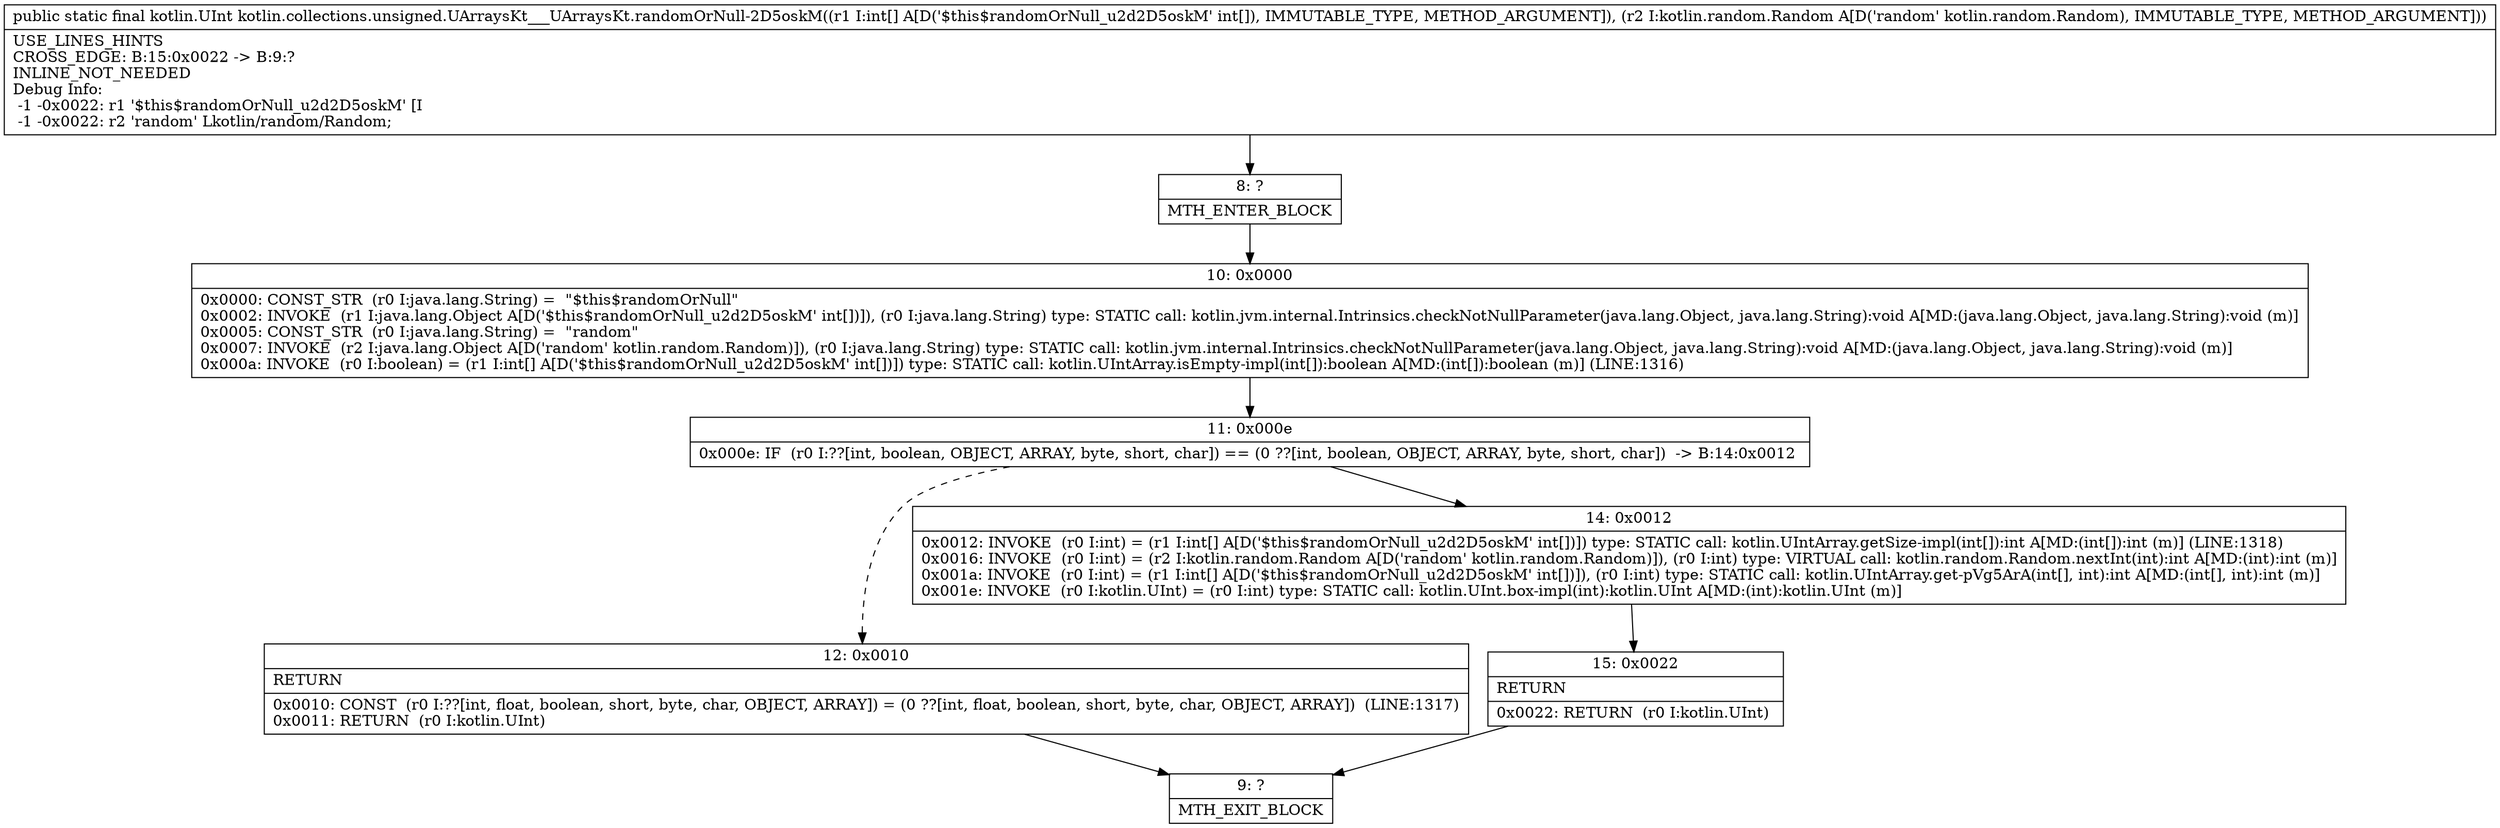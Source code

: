 digraph "CFG forkotlin.collections.unsigned.UArraysKt___UArraysKt.randomOrNull\-2D5oskM([ILkotlin\/random\/Random;)Lkotlin\/UInt;" {
Node_8 [shape=record,label="{8\:\ ?|MTH_ENTER_BLOCK\l}"];
Node_10 [shape=record,label="{10\:\ 0x0000|0x0000: CONST_STR  (r0 I:java.lang.String) =  \"$this$randomOrNull\" \l0x0002: INVOKE  (r1 I:java.lang.Object A[D('$this$randomOrNull_u2d2D5oskM' int[])]), (r0 I:java.lang.String) type: STATIC call: kotlin.jvm.internal.Intrinsics.checkNotNullParameter(java.lang.Object, java.lang.String):void A[MD:(java.lang.Object, java.lang.String):void (m)]\l0x0005: CONST_STR  (r0 I:java.lang.String) =  \"random\" \l0x0007: INVOKE  (r2 I:java.lang.Object A[D('random' kotlin.random.Random)]), (r0 I:java.lang.String) type: STATIC call: kotlin.jvm.internal.Intrinsics.checkNotNullParameter(java.lang.Object, java.lang.String):void A[MD:(java.lang.Object, java.lang.String):void (m)]\l0x000a: INVOKE  (r0 I:boolean) = (r1 I:int[] A[D('$this$randomOrNull_u2d2D5oskM' int[])]) type: STATIC call: kotlin.UIntArray.isEmpty\-impl(int[]):boolean A[MD:(int[]):boolean (m)] (LINE:1316)\l}"];
Node_11 [shape=record,label="{11\:\ 0x000e|0x000e: IF  (r0 I:??[int, boolean, OBJECT, ARRAY, byte, short, char]) == (0 ??[int, boolean, OBJECT, ARRAY, byte, short, char])  \-\> B:14:0x0012 \l}"];
Node_12 [shape=record,label="{12\:\ 0x0010|RETURN\l|0x0010: CONST  (r0 I:??[int, float, boolean, short, byte, char, OBJECT, ARRAY]) = (0 ??[int, float, boolean, short, byte, char, OBJECT, ARRAY])  (LINE:1317)\l0x0011: RETURN  (r0 I:kotlin.UInt) \l}"];
Node_9 [shape=record,label="{9\:\ ?|MTH_EXIT_BLOCK\l}"];
Node_14 [shape=record,label="{14\:\ 0x0012|0x0012: INVOKE  (r0 I:int) = (r1 I:int[] A[D('$this$randomOrNull_u2d2D5oskM' int[])]) type: STATIC call: kotlin.UIntArray.getSize\-impl(int[]):int A[MD:(int[]):int (m)] (LINE:1318)\l0x0016: INVOKE  (r0 I:int) = (r2 I:kotlin.random.Random A[D('random' kotlin.random.Random)]), (r0 I:int) type: VIRTUAL call: kotlin.random.Random.nextInt(int):int A[MD:(int):int (m)]\l0x001a: INVOKE  (r0 I:int) = (r1 I:int[] A[D('$this$randomOrNull_u2d2D5oskM' int[])]), (r0 I:int) type: STATIC call: kotlin.UIntArray.get\-pVg5ArA(int[], int):int A[MD:(int[], int):int (m)]\l0x001e: INVOKE  (r0 I:kotlin.UInt) = (r0 I:int) type: STATIC call: kotlin.UInt.box\-impl(int):kotlin.UInt A[MD:(int):kotlin.UInt (m)]\l}"];
Node_15 [shape=record,label="{15\:\ 0x0022|RETURN\l|0x0022: RETURN  (r0 I:kotlin.UInt) \l}"];
MethodNode[shape=record,label="{public static final kotlin.UInt kotlin.collections.unsigned.UArraysKt___UArraysKt.randomOrNull\-2D5oskM((r1 I:int[] A[D('$this$randomOrNull_u2d2D5oskM' int[]), IMMUTABLE_TYPE, METHOD_ARGUMENT]), (r2 I:kotlin.random.Random A[D('random' kotlin.random.Random), IMMUTABLE_TYPE, METHOD_ARGUMENT]))  | USE_LINES_HINTS\lCROSS_EDGE: B:15:0x0022 \-\> B:9:?\lINLINE_NOT_NEEDED\lDebug Info:\l  \-1 \-0x0022: r1 '$this$randomOrNull_u2d2D5oskM' [I\l  \-1 \-0x0022: r2 'random' Lkotlin\/random\/Random;\l}"];
MethodNode -> Node_8;Node_8 -> Node_10;
Node_10 -> Node_11;
Node_11 -> Node_12[style=dashed];
Node_11 -> Node_14;
Node_12 -> Node_9;
Node_14 -> Node_15;
Node_15 -> Node_9;
}

